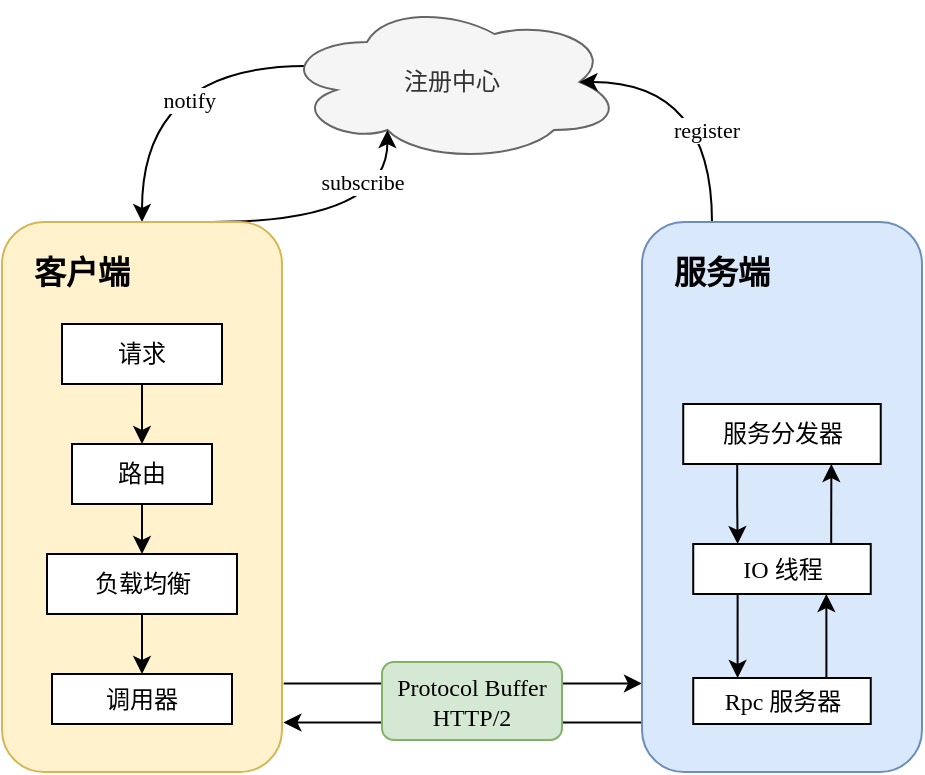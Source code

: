 <mxfile version="26.2.13">
  <diagram name="第 1 页" id="NeJ6XsY5_A4ip7li1P60">
    <mxGraphModel dx="1123" dy="548" grid="1" gridSize="10" guides="1" tooltips="1" connect="1" arrows="1" fold="1" page="1" pageScale="1" pageWidth="827" pageHeight="1169" math="0" shadow="0">
      <root>
        <mxCell id="0" />
        <mxCell id="1" parent="0" />
        <mxCell id="UCOcALUk2iL8AtdviBTW-11" style="rounded=0;orthogonalLoop=1;jettySize=auto;html=1;exitX=0.07;exitY=0.4;exitDx=0;exitDy=0;exitPerimeter=0;entryX=0.5;entryY=0;entryDx=0;entryDy=0;fontFamily=Times New Roman;edgeStyle=orthogonalEdgeStyle;curved=1;" parent="1" source="UCOcALUk2iL8AtdviBTW-6" target="UCOcALUk2iL8AtdviBTW-2" edge="1">
          <mxGeometry relative="1" as="geometry">
            <Array as="points">
              <mxPoint x="140" y="232" />
            </Array>
          </mxGeometry>
        </mxCell>
        <mxCell id="UCOcALUk2iL8AtdviBTW-12" value="&amp;nbsp;notify" style="edgeLabel;html=1;align=center;verticalAlign=middle;resizable=0;points=[];fontFamily=Times New Roman;" parent="UCOcALUk2iL8AtdviBTW-11" vertex="1" connectable="0">
          <mxGeometry x="-0.017" y="2" relative="1" as="geometry">
            <mxPoint x="18" y="15" as="offset" />
          </mxGeometry>
        </mxCell>
        <mxCell id="UCOcALUk2iL8AtdviBTW-6" value="&lt;font face=&quot;宋体&quot;&gt;注册中心&lt;/font&gt;" style="ellipse;shape=cloud;whiteSpace=wrap;html=1;fontFamily=Times New Roman;fillColor=#f5f5f5;strokeColor=#666666;fontColor=#333333;" parent="1" vertex="1">
          <mxGeometry x="210" y="200" width="170" height="80" as="geometry" />
        </mxCell>
        <mxCell id="UCOcALUk2iL8AtdviBTW-9" style="rounded=0;orthogonalLoop=1;jettySize=auto;html=1;fontFamily=Times New Roman;entryX=0.31;entryY=0.8;entryDx=0;entryDy=0;entryPerimeter=0;exitX=0.75;exitY=0;exitDx=0;exitDy=0;edgeStyle=orthogonalEdgeStyle;curved=1;" parent="1" source="UCOcALUk2iL8AtdviBTW-2" target="UCOcALUk2iL8AtdviBTW-6" edge="1">
          <mxGeometry relative="1" as="geometry">
            <mxPoint x="240" y="280" as="targetPoint" />
            <Array as="points">
              <mxPoint x="263" y="310" />
            </Array>
          </mxGeometry>
        </mxCell>
        <mxCell id="UCOcALUk2iL8AtdviBTW-10" value="subscribe" style="edgeLabel;html=1;align=center;verticalAlign=middle;resizable=0;points=[];fontFamily=Times New Roman;" parent="UCOcALUk2iL8AtdviBTW-9" vertex="1" connectable="0">
          <mxGeometry x="-0.225" y="1" relative="1" as="geometry">
            <mxPoint x="23" y="-19" as="offset" />
          </mxGeometry>
        </mxCell>
        <mxCell id="UCOcALUk2iL8AtdviBTW-13" style="edgeStyle=orthogonalEdgeStyle;rounded=0;orthogonalLoop=1;jettySize=auto;html=1;exitX=0.25;exitY=0;exitDx=0;exitDy=0;entryX=0.875;entryY=0.5;entryDx=0;entryDy=0;entryPerimeter=0;fontFamily=Times New Roman;curved=1;" parent="1" source="UCOcALUk2iL8AtdviBTW-3" target="UCOcALUk2iL8AtdviBTW-6" edge="1">
          <mxGeometry relative="1" as="geometry">
            <Array as="points">
              <mxPoint x="425" y="240" />
            </Array>
          </mxGeometry>
        </mxCell>
        <mxCell id="UCOcALUk2iL8AtdviBTW-14" value="register" style="edgeLabel;html=1;align=center;verticalAlign=middle;resizable=0;points=[];fontFamily=Times New Roman;" parent="UCOcALUk2iL8AtdviBTW-13" vertex="1" connectable="0">
          <mxGeometry x="-0.034" y="3" relative="1" as="geometry">
            <mxPoint y="20" as="offset" />
          </mxGeometry>
        </mxCell>
        <mxCell id="UCOcALUk2iL8AtdviBTW-32" value="" style="endArrow=classic;html=1;rounded=0;exitX=1.006;exitY=0.839;exitDx=0;exitDy=0;exitPerimeter=0;entryX=0;entryY=0.839;entryDx=0;entryDy=0;entryPerimeter=0;fontFamily=Times New Roman;" parent="1" source="UCOcALUk2iL8AtdviBTW-2" target="UCOcALUk2iL8AtdviBTW-3" edge="1">
          <mxGeometry width="50" height="50" relative="1" as="geometry">
            <mxPoint x="300" y="610" as="sourcePoint" />
            <mxPoint x="350" y="560" as="targetPoint" />
          </mxGeometry>
        </mxCell>
        <mxCell id="UCOcALUk2iL8AtdviBTW-33" value="" style="endArrow=classic;html=1;rounded=0;exitX=0;exitY=0.91;exitDx=0;exitDy=0;exitPerimeter=0;entryX=1.005;entryY=0.91;entryDx=0;entryDy=0;entryPerimeter=0;fontFamily=Times New Roman;" parent="1" source="UCOcALUk2iL8AtdviBTW-3" target="UCOcALUk2iL8AtdviBTW-2" edge="1">
          <mxGeometry width="50" height="50" relative="1" as="geometry">
            <mxPoint x="450" y="550" as="sourcePoint" />
            <mxPoint x="211" y="550" as="targetPoint" />
          </mxGeometry>
        </mxCell>
        <mxCell id="UCOcALUk2iL8AtdviBTW-39" value="" style="group;fontStyle=1;fontFamily=Times New Roman;" parent="1" vertex="1" connectable="0">
          <mxGeometry x="70" y="310" width="140" height="275" as="geometry" />
        </mxCell>
        <mxCell id="UCOcALUk2iL8AtdviBTW-2" value="" style="rounded=1;whiteSpace=wrap;html=1;fontFamily=Times New Roman;fillColor=#fff2cc;strokeColor=#d6b656;" parent="UCOcALUk2iL8AtdviBTW-39" vertex="1">
          <mxGeometry width="140" height="275" as="geometry" />
        </mxCell>
        <mxCell id="UCOcALUk2iL8AtdviBTW-37" style="edgeStyle=orthogonalEdgeStyle;rounded=0;orthogonalLoop=1;jettySize=auto;html=1;entryX=0.5;entryY=0;entryDx=0;entryDy=0;fontFamily=宋体;" parent="UCOcALUk2iL8AtdviBTW-39" source="UCOcALUk2iL8AtdviBTW-4" target="UCOcALUk2iL8AtdviBTW-7" edge="1">
          <mxGeometry relative="1" as="geometry" />
        </mxCell>
        <mxCell id="UCOcALUk2iL8AtdviBTW-4" value="路由" style="rounded=0;whiteSpace=wrap;html=1;fontFamily=宋体;" parent="UCOcALUk2iL8AtdviBTW-39" vertex="1">
          <mxGeometry x="35" y="111" width="70" height="30" as="geometry" />
        </mxCell>
        <mxCell id="UCOcALUk2iL8AtdviBTW-38" style="edgeStyle=orthogonalEdgeStyle;rounded=0;orthogonalLoop=1;jettySize=auto;html=1;entryX=0.5;entryY=0;entryDx=0;entryDy=0;fontFamily=宋体;" parent="UCOcALUk2iL8AtdviBTW-39" source="UCOcALUk2iL8AtdviBTW-7" target="UCOcALUk2iL8AtdviBTW-8" edge="1">
          <mxGeometry relative="1" as="geometry" />
        </mxCell>
        <mxCell id="UCOcALUk2iL8AtdviBTW-7" value="负载均衡" style="rounded=0;whiteSpace=wrap;html=1;fontFamily=宋体;" parent="UCOcALUk2iL8AtdviBTW-39" vertex="1">
          <mxGeometry x="22.5" y="166" width="95" height="30" as="geometry" />
        </mxCell>
        <mxCell id="UCOcALUk2iL8AtdviBTW-8" value="调用器" style="rounded=0;whiteSpace=wrap;html=1;fontFamily=宋体;" parent="UCOcALUk2iL8AtdviBTW-39" vertex="1">
          <mxGeometry x="25" y="226" width="90" height="25" as="geometry" />
        </mxCell>
        <mxCell id="UCOcALUk2iL8AtdviBTW-35" style="edgeStyle=orthogonalEdgeStyle;rounded=0;orthogonalLoop=1;jettySize=auto;html=1;entryX=0.5;entryY=0;entryDx=0;entryDy=0;fontFamily=宋体;" parent="UCOcALUk2iL8AtdviBTW-39" source="UCOcALUk2iL8AtdviBTW-19" target="UCOcALUk2iL8AtdviBTW-4" edge="1">
          <mxGeometry relative="1" as="geometry" />
        </mxCell>
        <mxCell id="UCOcALUk2iL8AtdviBTW-19" value="请求" style="rounded=0;whiteSpace=wrap;html=1;fontFamily=宋体;" parent="UCOcALUk2iL8AtdviBTW-39" vertex="1">
          <mxGeometry x="30" y="51" width="80" height="30" as="geometry" />
        </mxCell>
        <mxCell id="UCOcALUk2iL8AtdviBTW-42" value="&lt;b&gt;客户端&lt;/b&gt;" style="text;html=1;align=center;verticalAlign=middle;whiteSpace=wrap;rounded=0;fontFamily=宋体;fontSize=16;" parent="UCOcALUk2iL8AtdviBTW-39" vertex="1">
          <mxGeometry x="10" y="10" width="60" height="30" as="geometry" />
        </mxCell>
        <mxCell id="UCOcALUk2iL8AtdviBTW-40" value="" style="group;fontFamily=Times New Roman;fontSize=16;" parent="1" vertex="1" connectable="0">
          <mxGeometry x="390" y="310" width="140" height="275" as="geometry" />
        </mxCell>
        <mxCell id="UCOcALUk2iL8AtdviBTW-3" value="" style="rounded=1;whiteSpace=wrap;html=1;fontFamily=Times New Roman;fillColor=#dae8fc;strokeColor=#6c8ebf;" parent="UCOcALUk2iL8AtdviBTW-40" vertex="1">
          <mxGeometry width="140" height="275" as="geometry" />
        </mxCell>
        <mxCell id="UCOcALUk2iL8AtdviBTW-26" style="edgeStyle=orthogonalEdgeStyle;rounded=0;orthogonalLoop=1;jettySize=auto;html=1;entryX=0.75;entryY=1;entryDx=0;entryDy=0;fontFamily=Times New Roman;" parent="UCOcALUk2iL8AtdviBTW-40" source="UCOcALUk2iL8AtdviBTW-5" target="UCOcALUk2iL8AtdviBTW-23" edge="1">
          <mxGeometry relative="1" as="geometry">
            <Array as="points">
              <mxPoint x="92.62" y="208" />
            </Array>
          </mxGeometry>
        </mxCell>
        <mxCell id="UCOcALUk2iL8AtdviBTW-28" style="edgeStyle=orthogonalEdgeStyle;rounded=0;orthogonalLoop=1;jettySize=auto;html=1;exitX=0.25;exitY=1;exitDx=0;exitDy=0;fontFamily=Times New Roman;" parent="UCOcALUk2iL8AtdviBTW-40" source="UCOcALUk2iL8AtdviBTW-23" target="UCOcALUk2iL8AtdviBTW-5" edge="1">
          <mxGeometry relative="1" as="geometry">
            <Array as="points">
              <mxPoint x="47.62" y="207" />
              <mxPoint x="47.62" y="207" />
            </Array>
          </mxGeometry>
        </mxCell>
        <mxCell id="UCOcALUk2iL8AtdviBTW-5" value="Rpc &lt;font face=&quot;宋体&quot;&gt;服务器&lt;/font&gt;" style="rounded=0;whiteSpace=wrap;html=1;fontFamily=Times New Roman;" parent="UCOcALUk2iL8AtdviBTW-40" vertex="1">
          <mxGeometry x="25.62" y="228" width="88.75" height="23" as="geometry" />
        </mxCell>
        <mxCell id="UCOcALUk2iL8AtdviBTW-20" value="&lt;font face=&quot;宋体&quot;&gt;服务分发器&lt;/font&gt;" style="rounded=0;whiteSpace=wrap;html=1;fontFamily=Times New Roman;" parent="UCOcALUk2iL8AtdviBTW-40" vertex="1">
          <mxGeometry x="20.62" y="91" width="98.75" height="30" as="geometry" />
        </mxCell>
        <mxCell id="UCOcALUk2iL8AtdviBTW-30" style="edgeStyle=orthogonalEdgeStyle;rounded=0;orthogonalLoop=1;jettySize=auto;html=1;entryX=0.75;entryY=1;entryDx=0;entryDy=0;fontFamily=Times New Roman;" parent="UCOcALUk2iL8AtdviBTW-40" source="UCOcALUk2iL8AtdviBTW-23" target="UCOcALUk2iL8AtdviBTW-20" edge="1">
          <mxGeometry relative="1" as="geometry">
            <Array as="points">
              <mxPoint x="94.62" y="151" />
              <mxPoint x="94.62" y="151" />
            </Array>
          </mxGeometry>
        </mxCell>
        <mxCell id="UCOcALUk2iL8AtdviBTW-31" style="edgeStyle=orthogonalEdgeStyle;rounded=0;orthogonalLoop=1;jettySize=auto;html=1;exitX=0.25;exitY=1;exitDx=0;exitDy=0;entryX=0.25;entryY=0;entryDx=0;entryDy=0;fontFamily=Times New Roman;" parent="UCOcALUk2iL8AtdviBTW-40" source="UCOcALUk2iL8AtdviBTW-20" target="UCOcALUk2iL8AtdviBTW-23" edge="1">
          <mxGeometry relative="1" as="geometry">
            <Array as="points">
              <mxPoint x="47.62" y="121" />
              <mxPoint x="47.62" y="141" />
            </Array>
          </mxGeometry>
        </mxCell>
        <mxCell id="UCOcALUk2iL8AtdviBTW-23" value="IO &lt;font face=&quot;宋体&quot;&gt;线程&lt;/font&gt;" style="rounded=0;whiteSpace=wrap;html=1;fontFamily=Times New Roman;" parent="UCOcALUk2iL8AtdviBTW-40" vertex="1">
          <mxGeometry x="25.62" y="161" width="88.75" height="25" as="geometry" />
        </mxCell>
        <mxCell id="UCOcALUk2iL8AtdviBTW-53" value="&lt;font face=&quot;宋体&quot;&gt;服务端&lt;/font&gt;" style="text;html=1;align=center;verticalAlign=middle;whiteSpace=wrap;rounded=0;fontStyle=1;fontFamily=Times New Roman;fontSize=16;" parent="UCOcALUk2iL8AtdviBTW-40" vertex="1">
          <mxGeometry x="10" y="10" width="60" height="30" as="geometry" />
        </mxCell>
        <mxCell id="UCOcALUk2iL8AtdviBTW-41" value="Protocol Buffer&lt;div&gt;HTTP/2&lt;/div&gt;" style="rounded=1;whiteSpace=wrap;html=1;fontFamily=Times New Roman;fillColor=#d5e8d4;strokeColor=#82b366;" parent="1" vertex="1">
          <mxGeometry x="260" y="530" width="90" height="39" as="geometry" />
        </mxCell>
      </root>
    </mxGraphModel>
  </diagram>
</mxfile>
